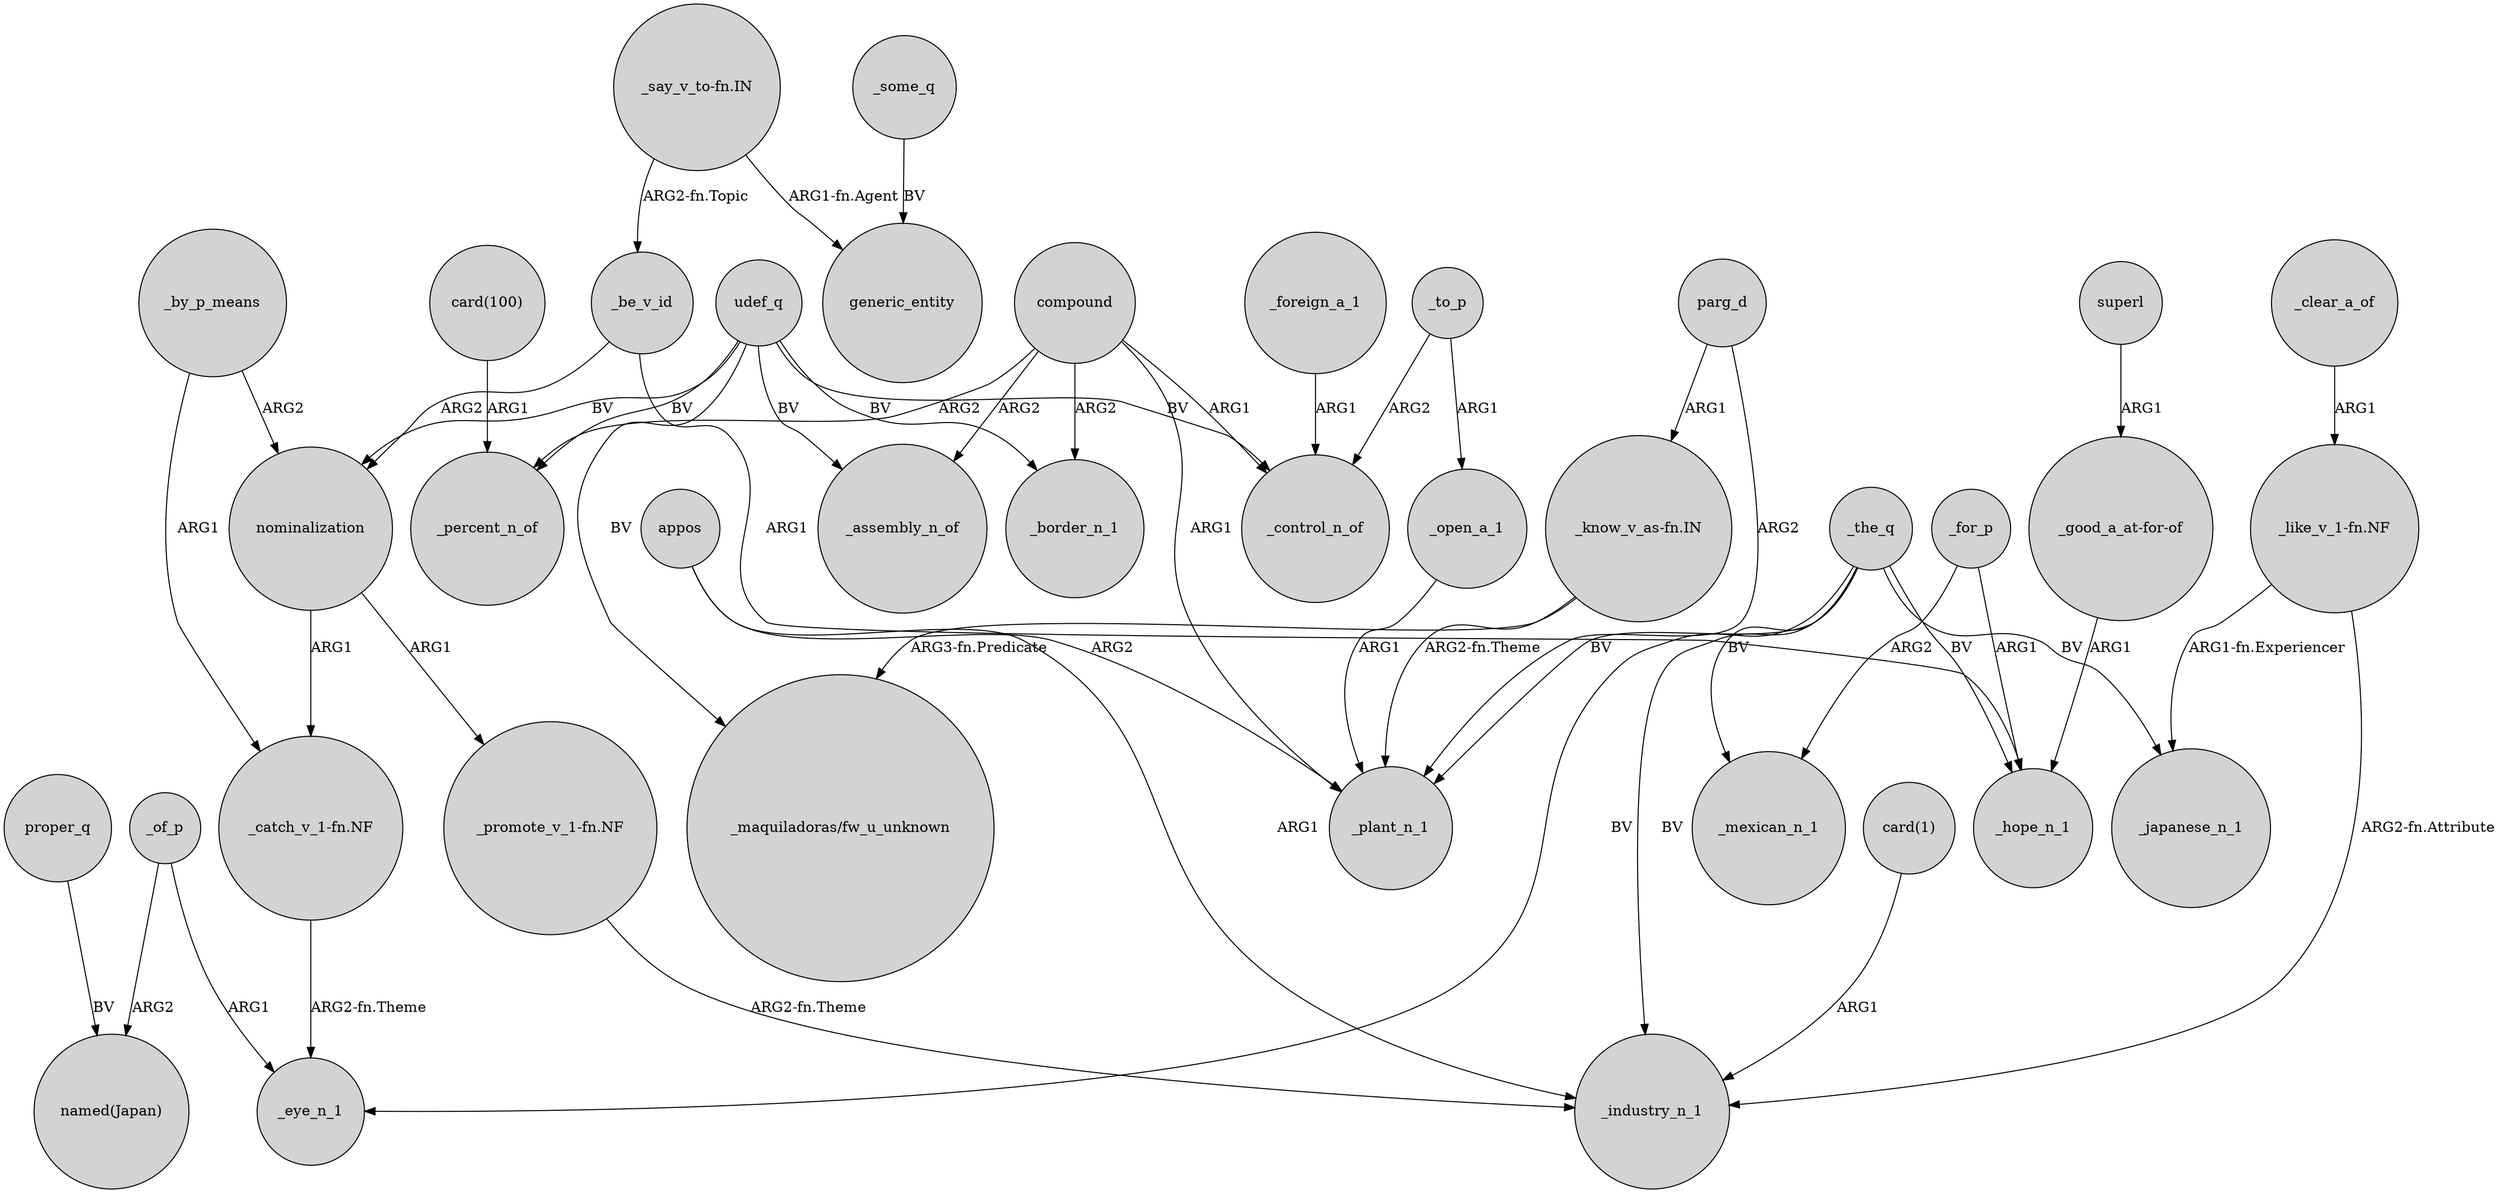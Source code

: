 digraph {
	node [shape=circle style=filled]
	udef_q -> _border_n_1 [label=BV]
	_of_p -> _eye_n_1 [label=ARG1]
	"_like_v_1-fn.NF" -> _japanese_n_1 [label="ARG1-fn.Experiencer"]
	"_say_v_to-fn.IN" -> generic_entity [label="ARG1-fn.Agent"]
	_by_p_means -> nominalization [label=ARG2]
	_the_q -> _plant_n_1 [label=BV]
	_the_q -> _eye_n_1 [label=BV]
	udef_q -> _control_n_of [label=BV]
	"card(1)" -> _industry_n_1 [label=ARG1]
	_of_p -> "named(Japan)" [label=ARG2]
	udef_q -> _assembly_n_of [label=BV]
	"_promote_v_1-fn.NF" -> _industry_n_1 [label="ARG2-fn.Theme"]
	nominalization -> "_catch_v_1-fn.NF" [label=ARG1]
	parg_d -> "_know_v_as-fn.IN" [label=ARG1]
	"_catch_v_1-fn.NF" -> _eye_n_1 [label="ARG2-fn.Theme"]
	compound -> _border_n_1 [label=ARG2]
	udef_q -> "_maquiladoras/fw_u_unknown" [label=BV]
	_the_q -> _mexican_n_1 [label=BV]
	compound -> _plant_n_1 [label=ARG1]
	"_good_a_at-for-of" -> _hope_n_1 [label=ARG1]
	_for_p -> _mexican_n_1 [label=ARG2]
	proper_q -> "named(Japan)" [label=BV]
	_the_q -> _industry_n_1 [label=BV]
	_clear_a_of -> "_like_v_1-fn.NF" [label=ARG1]
	compound -> _percent_n_of [label=ARG2]
	nominalization -> "_promote_v_1-fn.NF" [label=ARG1]
	"_say_v_to-fn.IN" -> _be_v_id [label="ARG2-fn.Topic"]
	appos -> _industry_n_1 [label=ARG1]
	parg_d -> _plant_n_1 [label=ARG2]
	appos -> _plant_n_1 [label=ARG2]
	_the_q -> _japanese_n_1 [label=BV]
	_to_p -> _open_a_1 [label=ARG1]
	superl -> "_good_a_at-for-of" [label=ARG1]
	compound -> _control_n_of [label=ARG1]
	_foreign_a_1 -> _control_n_of [label=ARG1]
	_be_v_id -> nominalization [label=ARG2]
	"_know_v_as-fn.IN" -> "_maquiladoras/fw_u_unknown" [label="ARG3-fn.Predicate"]
	_some_q -> generic_entity [label=BV]
	udef_q -> nominalization [label=BV]
	_the_q -> _hope_n_1 [label=BV]
	_for_p -> _hope_n_1 [label=ARG1]
	_open_a_1 -> _plant_n_1 [label=ARG1]
	_by_p_means -> "_catch_v_1-fn.NF" [label=ARG1]
	udef_q -> _percent_n_of [label=BV]
	_to_p -> _control_n_of [label=ARG2]
	"card(100)" -> _percent_n_of [label=ARG1]
	_be_v_id -> _hope_n_1 [label=ARG1]
	"_like_v_1-fn.NF" -> _industry_n_1 [label="ARG2-fn.Attribute"]
	compound -> _assembly_n_of [label=ARG2]
	"_know_v_as-fn.IN" -> _plant_n_1 [label="ARG2-fn.Theme"]
}
